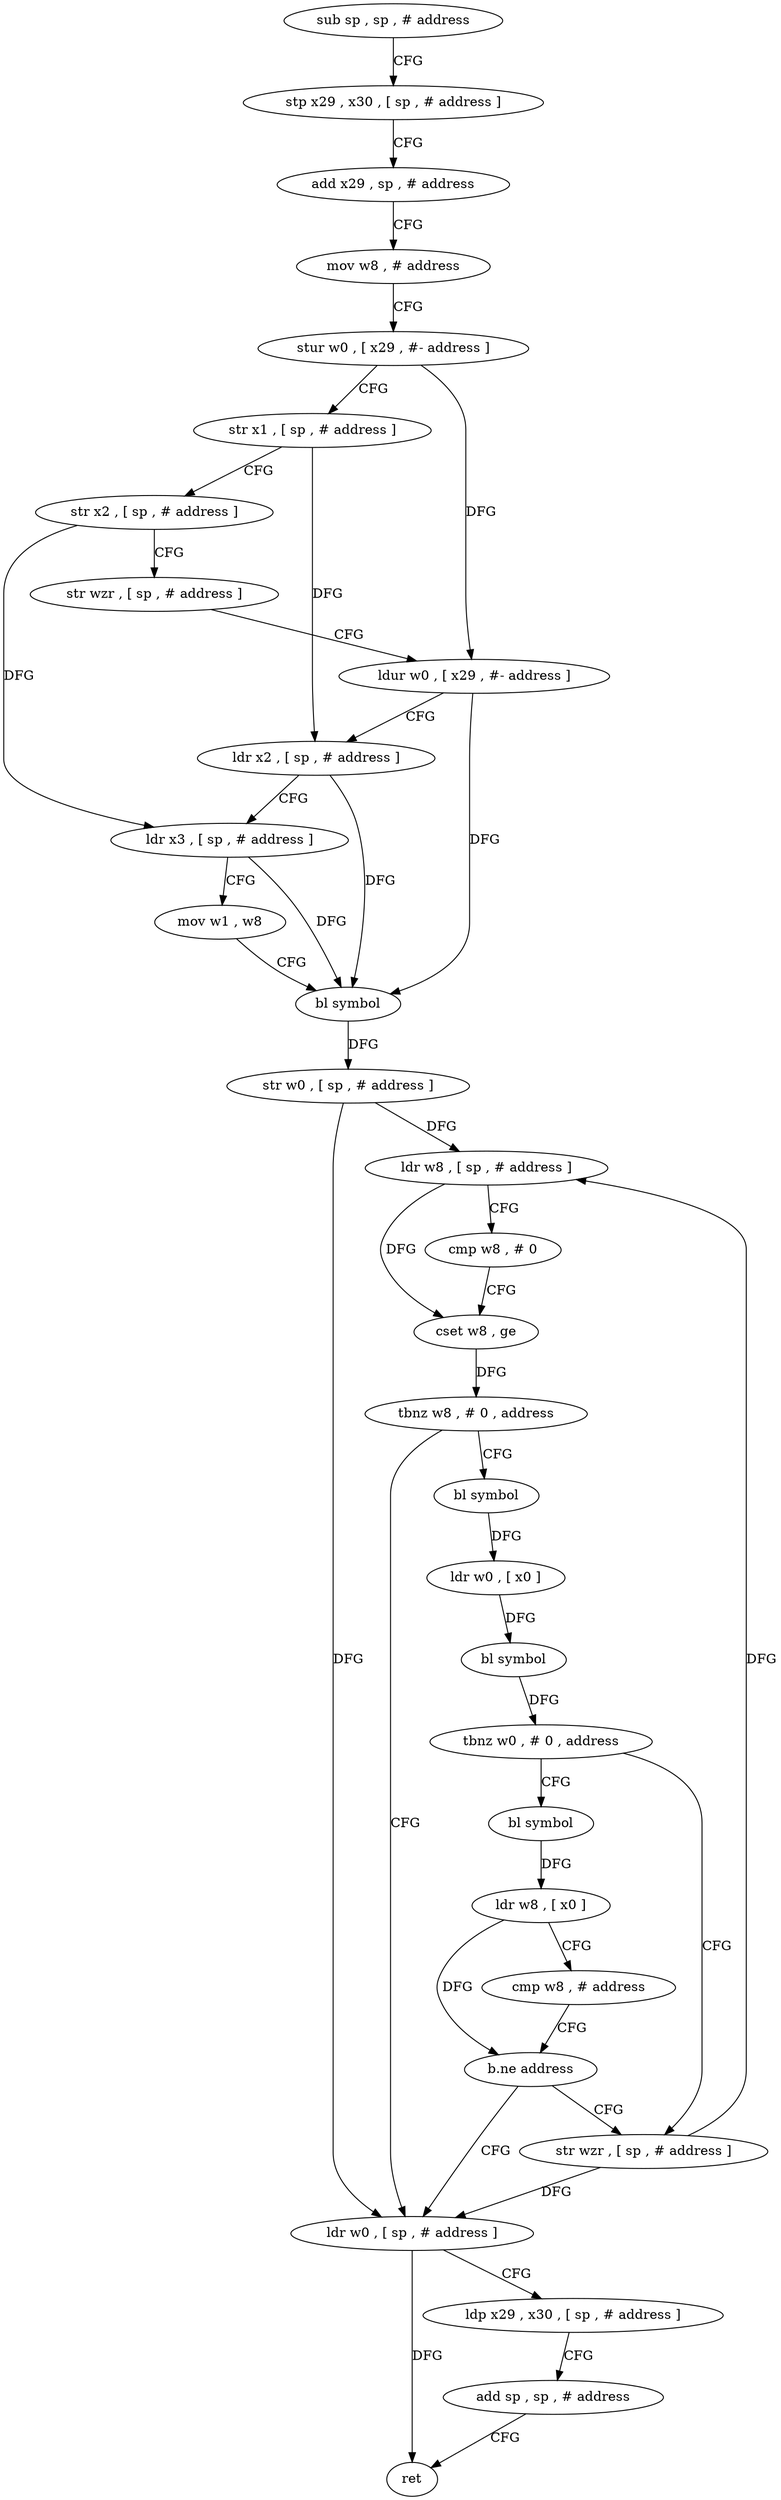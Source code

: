 digraph "func" {
"4243224" [label = "sub sp , sp , # address" ]
"4243228" [label = "stp x29 , x30 , [ sp , # address ]" ]
"4243232" [label = "add x29 , sp , # address" ]
"4243236" [label = "mov w8 , # address" ]
"4243240" [label = "stur w0 , [ x29 , #- address ]" ]
"4243244" [label = "str x1 , [ sp , # address ]" ]
"4243248" [label = "str x2 , [ sp , # address ]" ]
"4243252" [label = "str wzr , [ sp , # address ]" ]
"4243256" [label = "ldur w0 , [ x29 , #- address ]" ]
"4243260" [label = "ldr x2 , [ sp , # address ]" ]
"4243264" [label = "ldr x3 , [ sp , # address ]" ]
"4243268" [label = "mov w1 , w8" ]
"4243272" [label = "bl symbol" ]
"4243276" [label = "str w0 , [ sp , # address ]" ]
"4243280" [label = "ldr w8 , [ sp , # address ]" ]
"4243284" [label = "cmp w8 , # 0" ]
"4243288" [label = "cset w8 , ge" ]
"4243292" [label = "tbnz w8 , # 0 , address" ]
"4243332" [label = "ldr w0 , [ sp , # address ]" ]
"4243296" [label = "bl symbol" ]
"4243336" [label = "ldp x29 , x30 , [ sp , # address ]" ]
"4243340" [label = "add sp , sp , # address" ]
"4243344" [label = "ret" ]
"4243300" [label = "ldr w0 , [ x0 ]" ]
"4243304" [label = "bl symbol" ]
"4243308" [label = "tbnz w0 , # 0 , address" ]
"4243328" [label = "str wzr , [ sp , # address ]" ]
"4243312" [label = "bl symbol" ]
"4243316" [label = "ldr w8 , [ x0 ]" ]
"4243320" [label = "cmp w8 , # address" ]
"4243324" [label = "b.ne address" ]
"4243224" -> "4243228" [ label = "CFG" ]
"4243228" -> "4243232" [ label = "CFG" ]
"4243232" -> "4243236" [ label = "CFG" ]
"4243236" -> "4243240" [ label = "CFG" ]
"4243240" -> "4243244" [ label = "CFG" ]
"4243240" -> "4243256" [ label = "DFG" ]
"4243244" -> "4243248" [ label = "CFG" ]
"4243244" -> "4243260" [ label = "DFG" ]
"4243248" -> "4243252" [ label = "CFG" ]
"4243248" -> "4243264" [ label = "DFG" ]
"4243252" -> "4243256" [ label = "CFG" ]
"4243256" -> "4243260" [ label = "CFG" ]
"4243256" -> "4243272" [ label = "DFG" ]
"4243260" -> "4243264" [ label = "CFG" ]
"4243260" -> "4243272" [ label = "DFG" ]
"4243264" -> "4243268" [ label = "CFG" ]
"4243264" -> "4243272" [ label = "DFG" ]
"4243268" -> "4243272" [ label = "CFG" ]
"4243272" -> "4243276" [ label = "DFG" ]
"4243276" -> "4243280" [ label = "DFG" ]
"4243276" -> "4243332" [ label = "DFG" ]
"4243280" -> "4243284" [ label = "CFG" ]
"4243280" -> "4243288" [ label = "DFG" ]
"4243284" -> "4243288" [ label = "CFG" ]
"4243288" -> "4243292" [ label = "DFG" ]
"4243292" -> "4243332" [ label = "CFG" ]
"4243292" -> "4243296" [ label = "CFG" ]
"4243332" -> "4243336" [ label = "CFG" ]
"4243332" -> "4243344" [ label = "DFG" ]
"4243296" -> "4243300" [ label = "DFG" ]
"4243336" -> "4243340" [ label = "CFG" ]
"4243340" -> "4243344" [ label = "CFG" ]
"4243300" -> "4243304" [ label = "DFG" ]
"4243304" -> "4243308" [ label = "DFG" ]
"4243308" -> "4243328" [ label = "CFG" ]
"4243308" -> "4243312" [ label = "CFG" ]
"4243328" -> "4243332" [ label = "DFG" ]
"4243328" -> "4243280" [ label = "DFG" ]
"4243312" -> "4243316" [ label = "DFG" ]
"4243316" -> "4243320" [ label = "CFG" ]
"4243316" -> "4243324" [ label = "DFG" ]
"4243320" -> "4243324" [ label = "CFG" ]
"4243324" -> "4243332" [ label = "CFG" ]
"4243324" -> "4243328" [ label = "CFG" ]
}
